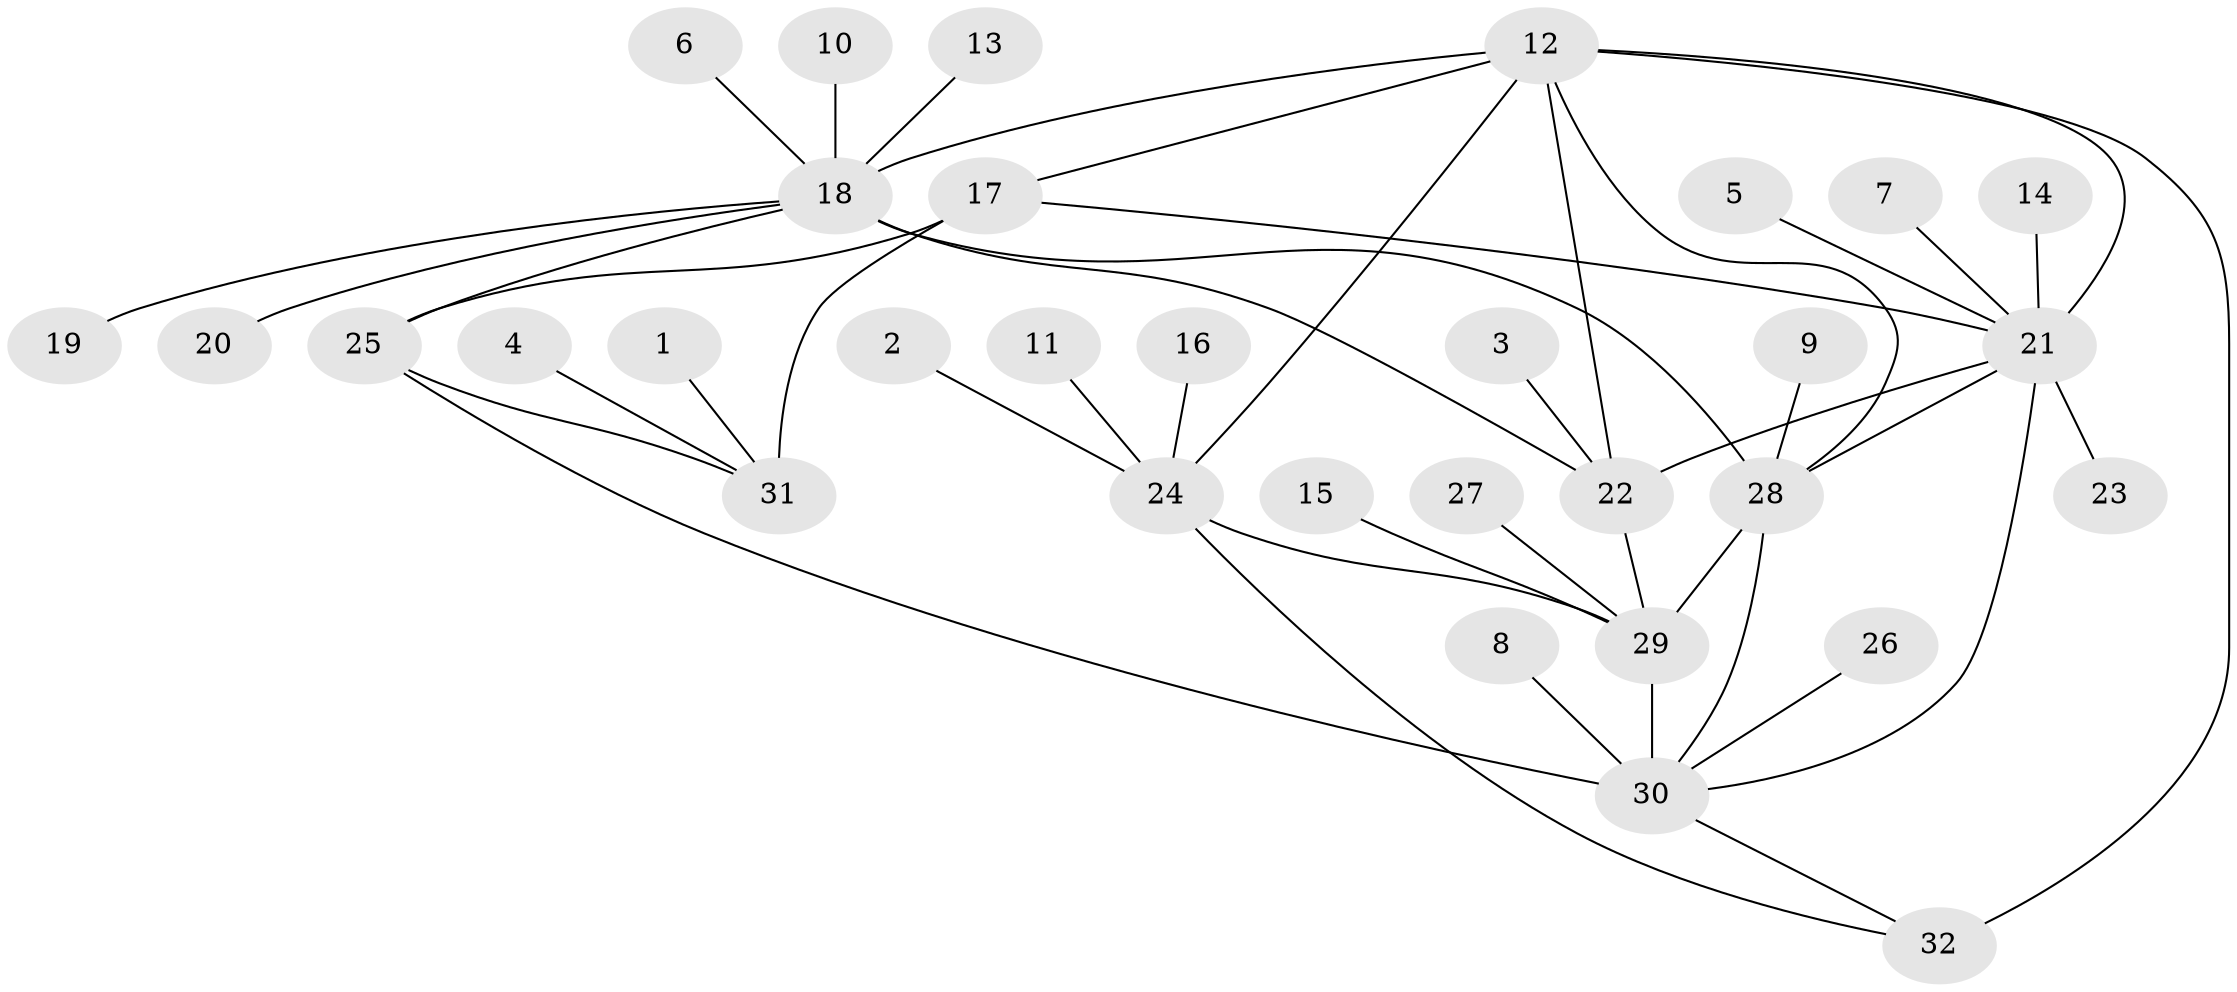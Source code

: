 // original degree distribution, {7: 0.02830188679245283, 8: 0.04716981132075472, 11: 0.018867924528301886, 10: 0.02830188679245283, 6: 0.05660377358490566, 9: 0.018867924528301886, 5: 0.018867924528301886, 4: 0.018867924528301886, 12: 0.009433962264150943, 1: 0.6226415094339622, 2: 0.10377358490566038, 3: 0.02830188679245283}
// Generated by graph-tools (version 1.1) at 2025/37/03/04/25 23:37:37]
// undirected, 32 vertices, 45 edges
graph export_dot {
  node [color=gray90,style=filled];
  1;
  2;
  3;
  4;
  5;
  6;
  7;
  8;
  9;
  10;
  11;
  12;
  13;
  14;
  15;
  16;
  17;
  18;
  19;
  20;
  21;
  22;
  23;
  24;
  25;
  26;
  27;
  28;
  29;
  30;
  31;
  32;
  1 -- 31 [weight=1.0];
  2 -- 24 [weight=1.0];
  3 -- 22 [weight=1.0];
  4 -- 31 [weight=1.0];
  5 -- 21 [weight=1.0];
  6 -- 18 [weight=1.0];
  7 -- 21 [weight=1.0];
  8 -- 30 [weight=1.0];
  9 -- 28 [weight=1.0];
  10 -- 18 [weight=1.0];
  11 -- 24 [weight=1.0];
  12 -- 17 [weight=1.0];
  12 -- 18 [weight=3.0];
  12 -- 21 [weight=1.0];
  12 -- 22 [weight=1.0];
  12 -- 24 [weight=2.0];
  12 -- 28 [weight=1.0];
  12 -- 32 [weight=4.0];
  13 -- 18 [weight=1.0];
  14 -- 21 [weight=1.0];
  15 -- 29 [weight=1.0];
  16 -- 24 [weight=1.0];
  17 -- 21 [weight=1.0];
  17 -- 25 [weight=4.0];
  17 -- 31 [weight=2.0];
  18 -- 19 [weight=1.0];
  18 -- 20 [weight=1.0];
  18 -- 22 [weight=3.0];
  18 -- 25 [weight=1.0];
  18 -- 28 [weight=1.0];
  21 -- 22 [weight=1.0];
  21 -- 23 [weight=1.0];
  21 -- 28 [weight=1.0];
  21 -- 30 [weight=1.0];
  22 -- 29 [weight=1.0];
  24 -- 29 [weight=1.0];
  24 -- 32 [weight=2.0];
  25 -- 30 [weight=1.0];
  25 -- 31 [weight=2.0];
  26 -- 30 [weight=1.0];
  27 -- 29 [weight=1.0];
  28 -- 29 [weight=3.0];
  28 -- 30 [weight=1.0];
  29 -- 30 [weight=4.0];
  30 -- 32 [weight=2.0];
}
